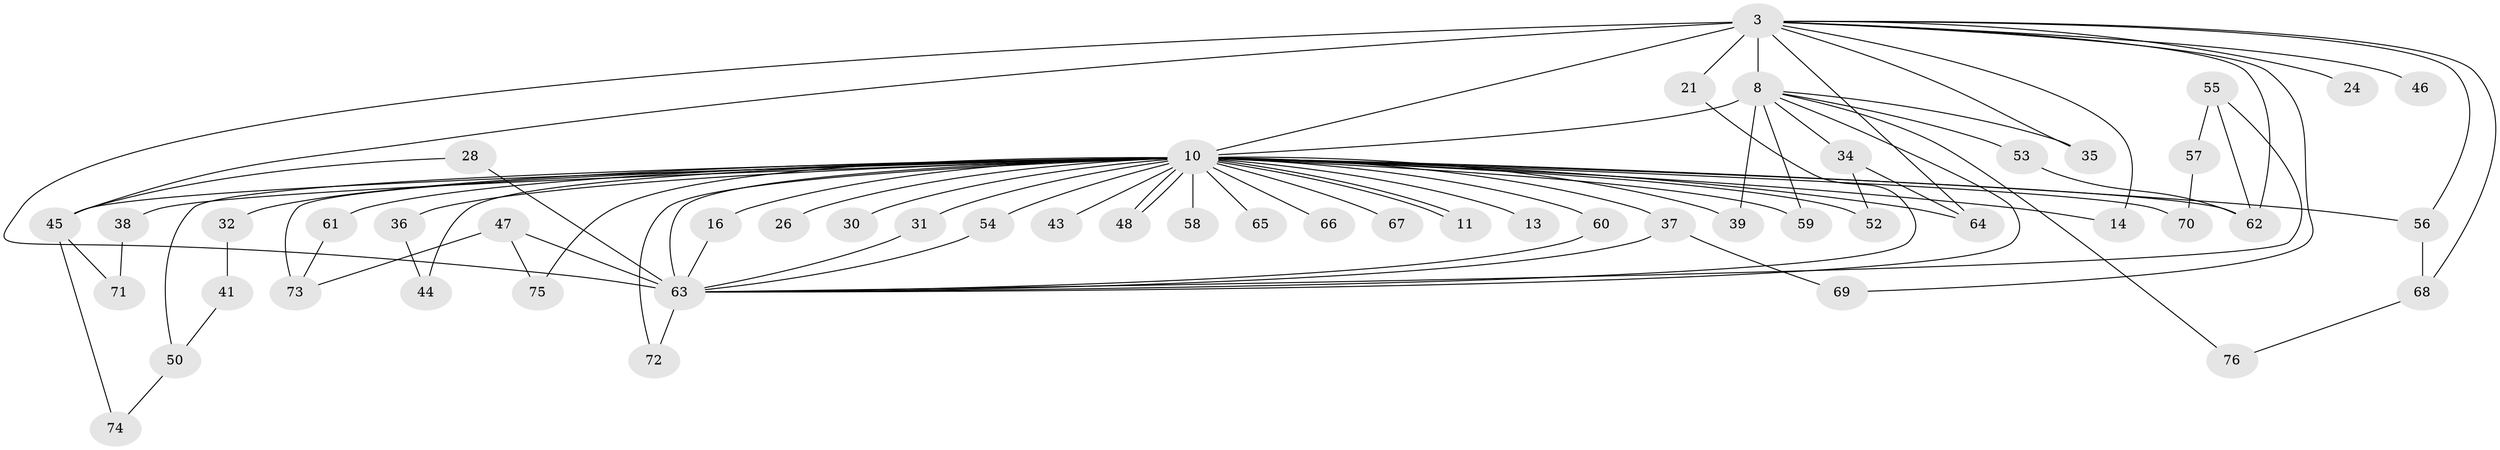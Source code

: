 // original degree distribution, {17: 0.02631578947368421, 15: 0.013157894736842105, 16: 0.013157894736842105, 26: 0.013157894736842105, 14: 0.013157894736842105, 21: 0.013157894736842105, 10: 0.013157894736842105, 22: 0.013157894736842105, 27: 0.013157894736842105, 2: 0.5789473684210527, 4: 0.06578947368421052, 5: 0.02631578947368421, 6: 0.02631578947368421, 3: 0.17105263157894737}
// Generated by graph-tools (version 1.1) at 2025/47/03/04/25 21:47:22]
// undirected, 53 vertices, 88 edges
graph export_dot {
graph [start="1"]
  node [color=gray90,style=filled];
  3 [super="+1"];
  8 [super="+6"];
  10 [super="+5+9"];
  11;
  13;
  14;
  16;
  21;
  24;
  26;
  28;
  30;
  31 [super="+25"];
  32;
  34;
  35;
  36 [super="+23"];
  37 [super="+17"];
  38;
  39;
  41;
  43;
  44;
  45 [super="+22"];
  46;
  47;
  48;
  50 [super="+15"];
  52;
  53;
  54;
  55;
  56 [super="+33+40"];
  57;
  58 [super="+42"];
  59;
  60 [super="+27"];
  61;
  62 [super="+49"];
  63 [super="+20+4"];
  64 [super="+12"];
  65;
  66;
  67;
  68;
  69;
  70 [super="+51"];
  71;
  72;
  73 [super="+19"];
  74;
  75;
  76;
  3 -- 8 [weight=4];
  3 -- 10 [weight=8];
  3 -- 24 [weight=2];
  3 -- 46 [weight=2];
  3 -- 56 [weight=2];
  3 -- 68;
  3 -- 69;
  3 -- 14;
  3 -- 21;
  3 -- 35;
  3 -- 64;
  3 -- 62 [weight=2];
  3 -- 63 [weight=5];
  3 -- 45;
  8 -- 10 [weight=8];
  8 -- 35;
  8 -- 34;
  8 -- 39;
  8 -- 76;
  8 -- 53;
  8 -- 59;
  8 -- 63 [weight=4];
  10 -- 11;
  10 -- 11;
  10 -- 13 [weight=2];
  10 -- 26 [weight=2];
  10 -- 30 [weight=2];
  10 -- 32 [weight=2];
  10 -- 38 [weight=2];
  10 -- 44;
  10 -- 48;
  10 -- 48;
  10 -- 65 [weight=2];
  10 -- 66 [weight=2];
  10 -- 70 [weight=3];
  10 -- 64 [weight=2];
  10 -- 75;
  10 -- 14;
  10 -- 36 [weight=3];
  10 -- 39;
  10 -- 43 [weight=2];
  10 -- 50 [weight=3];
  10 -- 54;
  10 -- 62 [weight=2];
  10 -- 63 [weight=9];
  10 -- 58 [weight=3];
  10 -- 56 [weight=2];
  10 -- 67 [weight=2];
  10 -- 72;
  10 -- 73 [weight=4];
  10 -- 16;
  10 -- 31 [weight=2];
  10 -- 37;
  10 -- 52;
  10 -- 59;
  10 -- 60;
  10 -- 61;
  10 -- 45;
  16 -- 63;
  21 -- 63;
  28 -- 63;
  28 -- 45;
  31 -- 63;
  32 -- 41;
  34 -- 52;
  34 -- 64;
  36 -- 44;
  37 -- 69;
  37 -- 63 [weight=2];
  38 -- 71;
  41 -- 50;
  45 -- 74;
  45 -- 71;
  47 -- 75;
  47 -- 73;
  47 -- 63;
  50 -- 74;
  53 -- 62;
  54 -- 63;
  55 -- 57;
  55 -- 62;
  55 -- 63;
  56 -- 68;
  57 -- 70;
  60 -- 63 [weight=2];
  61 -- 73;
  63 -- 72;
  68 -- 76;
}
